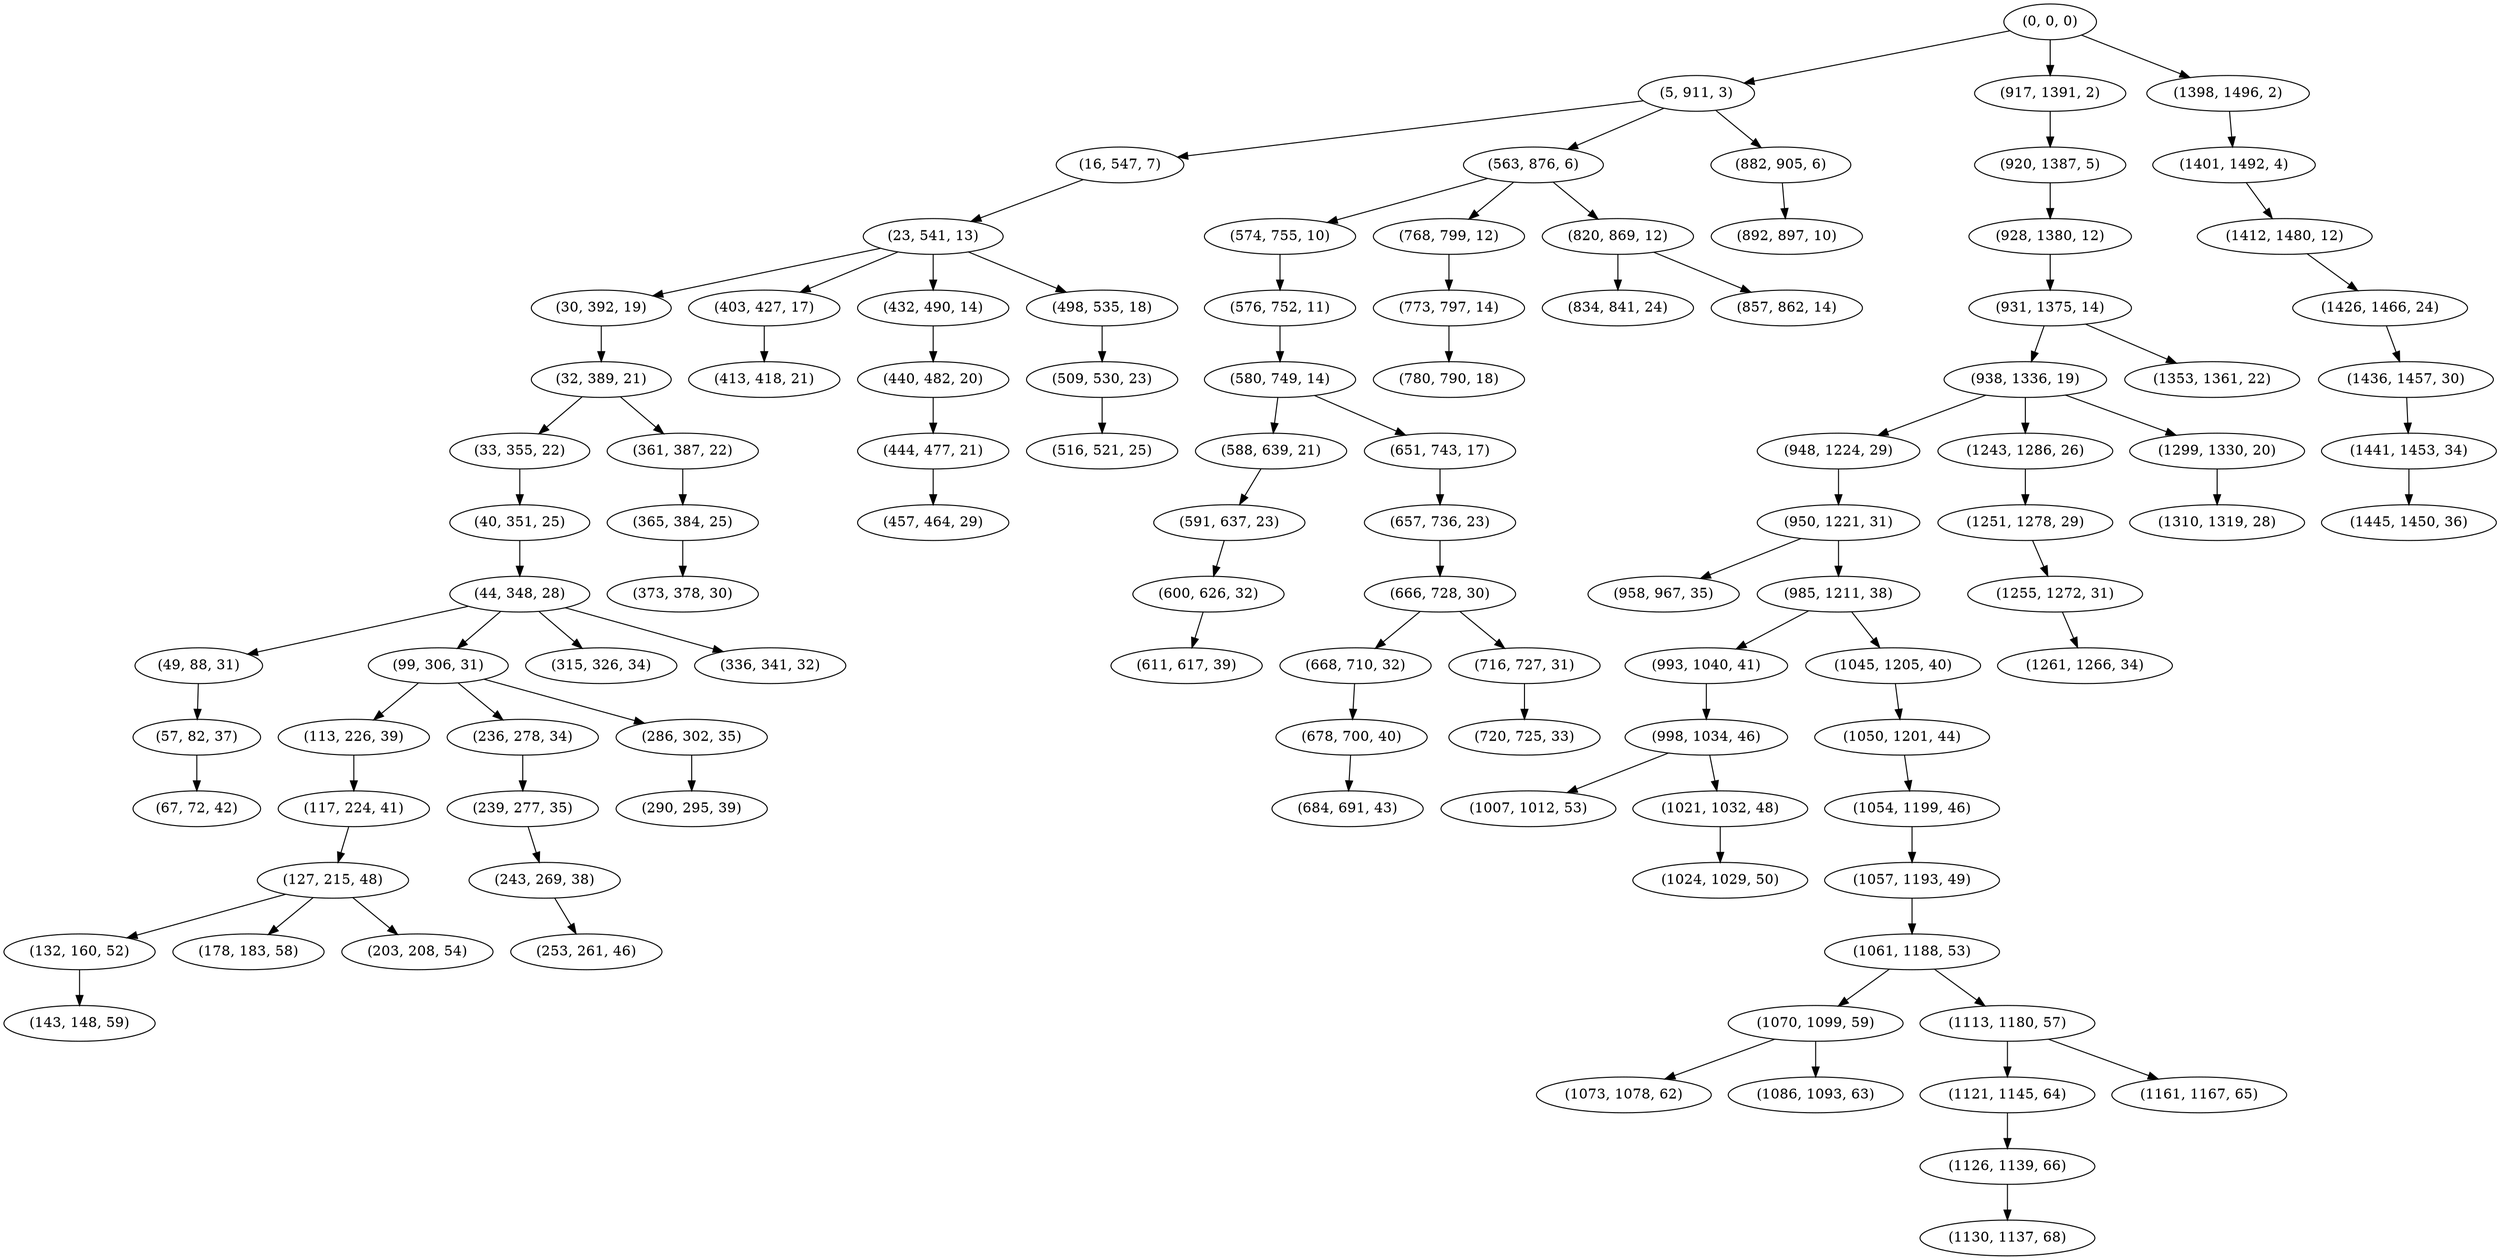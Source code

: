 digraph tree {
    "(0, 0, 0)";
    "(5, 911, 3)";
    "(16, 547, 7)";
    "(23, 541, 13)";
    "(30, 392, 19)";
    "(32, 389, 21)";
    "(33, 355, 22)";
    "(40, 351, 25)";
    "(44, 348, 28)";
    "(49, 88, 31)";
    "(57, 82, 37)";
    "(67, 72, 42)";
    "(99, 306, 31)";
    "(113, 226, 39)";
    "(117, 224, 41)";
    "(127, 215, 48)";
    "(132, 160, 52)";
    "(143, 148, 59)";
    "(178, 183, 58)";
    "(203, 208, 54)";
    "(236, 278, 34)";
    "(239, 277, 35)";
    "(243, 269, 38)";
    "(253, 261, 46)";
    "(286, 302, 35)";
    "(290, 295, 39)";
    "(315, 326, 34)";
    "(336, 341, 32)";
    "(361, 387, 22)";
    "(365, 384, 25)";
    "(373, 378, 30)";
    "(403, 427, 17)";
    "(413, 418, 21)";
    "(432, 490, 14)";
    "(440, 482, 20)";
    "(444, 477, 21)";
    "(457, 464, 29)";
    "(498, 535, 18)";
    "(509, 530, 23)";
    "(516, 521, 25)";
    "(563, 876, 6)";
    "(574, 755, 10)";
    "(576, 752, 11)";
    "(580, 749, 14)";
    "(588, 639, 21)";
    "(591, 637, 23)";
    "(600, 626, 32)";
    "(611, 617, 39)";
    "(651, 743, 17)";
    "(657, 736, 23)";
    "(666, 728, 30)";
    "(668, 710, 32)";
    "(678, 700, 40)";
    "(684, 691, 43)";
    "(716, 727, 31)";
    "(720, 725, 33)";
    "(768, 799, 12)";
    "(773, 797, 14)";
    "(780, 790, 18)";
    "(820, 869, 12)";
    "(834, 841, 24)";
    "(857, 862, 14)";
    "(882, 905, 6)";
    "(892, 897, 10)";
    "(917, 1391, 2)";
    "(920, 1387, 5)";
    "(928, 1380, 12)";
    "(931, 1375, 14)";
    "(938, 1336, 19)";
    "(948, 1224, 29)";
    "(950, 1221, 31)";
    "(958, 967, 35)";
    "(985, 1211, 38)";
    "(993, 1040, 41)";
    "(998, 1034, 46)";
    "(1007, 1012, 53)";
    "(1021, 1032, 48)";
    "(1024, 1029, 50)";
    "(1045, 1205, 40)";
    "(1050, 1201, 44)";
    "(1054, 1199, 46)";
    "(1057, 1193, 49)";
    "(1061, 1188, 53)";
    "(1070, 1099, 59)";
    "(1073, 1078, 62)";
    "(1086, 1093, 63)";
    "(1113, 1180, 57)";
    "(1121, 1145, 64)";
    "(1126, 1139, 66)";
    "(1130, 1137, 68)";
    "(1161, 1167, 65)";
    "(1243, 1286, 26)";
    "(1251, 1278, 29)";
    "(1255, 1272, 31)";
    "(1261, 1266, 34)";
    "(1299, 1330, 20)";
    "(1310, 1319, 28)";
    "(1353, 1361, 22)";
    "(1398, 1496, 2)";
    "(1401, 1492, 4)";
    "(1412, 1480, 12)";
    "(1426, 1466, 24)";
    "(1436, 1457, 30)";
    "(1441, 1453, 34)";
    "(1445, 1450, 36)";
    "(0, 0, 0)" -> "(5, 911, 3)";
    "(0, 0, 0)" -> "(917, 1391, 2)";
    "(0, 0, 0)" -> "(1398, 1496, 2)";
    "(5, 911, 3)" -> "(16, 547, 7)";
    "(5, 911, 3)" -> "(563, 876, 6)";
    "(5, 911, 3)" -> "(882, 905, 6)";
    "(16, 547, 7)" -> "(23, 541, 13)";
    "(23, 541, 13)" -> "(30, 392, 19)";
    "(23, 541, 13)" -> "(403, 427, 17)";
    "(23, 541, 13)" -> "(432, 490, 14)";
    "(23, 541, 13)" -> "(498, 535, 18)";
    "(30, 392, 19)" -> "(32, 389, 21)";
    "(32, 389, 21)" -> "(33, 355, 22)";
    "(32, 389, 21)" -> "(361, 387, 22)";
    "(33, 355, 22)" -> "(40, 351, 25)";
    "(40, 351, 25)" -> "(44, 348, 28)";
    "(44, 348, 28)" -> "(49, 88, 31)";
    "(44, 348, 28)" -> "(99, 306, 31)";
    "(44, 348, 28)" -> "(315, 326, 34)";
    "(44, 348, 28)" -> "(336, 341, 32)";
    "(49, 88, 31)" -> "(57, 82, 37)";
    "(57, 82, 37)" -> "(67, 72, 42)";
    "(99, 306, 31)" -> "(113, 226, 39)";
    "(99, 306, 31)" -> "(236, 278, 34)";
    "(99, 306, 31)" -> "(286, 302, 35)";
    "(113, 226, 39)" -> "(117, 224, 41)";
    "(117, 224, 41)" -> "(127, 215, 48)";
    "(127, 215, 48)" -> "(132, 160, 52)";
    "(127, 215, 48)" -> "(178, 183, 58)";
    "(127, 215, 48)" -> "(203, 208, 54)";
    "(132, 160, 52)" -> "(143, 148, 59)";
    "(236, 278, 34)" -> "(239, 277, 35)";
    "(239, 277, 35)" -> "(243, 269, 38)";
    "(243, 269, 38)" -> "(253, 261, 46)";
    "(286, 302, 35)" -> "(290, 295, 39)";
    "(361, 387, 22)" -> "(365, 384, 25)";
    "(365, 384, 25)" -> "(373, 378, 30)";
    "(403, 427, 17)" -> "(413, 418, 21)";
    "(432, 490, 14)" -> "(440, 482, 20)";
    "(440, 482, 20)" -> "(444, 477, 21)";
    "(444, 477, 21)" -> "(457, 464, 29)";
    "(498, 535, 18)" -> "(509, 530, 23)";
    "(509, 530, 23)" -> "(516, 521, 25)";
    "(563, 876, 6)" -> "(574, 755, 10)";
    "(563, 876, 6)" -> "(768, 799, 12)";
    "(563, 876, 6)" -> "(820, 869, 12)";
    "(574, 755, 10)" -> "(576, 752, 11)";
    "(576, 752, 11)" -> "(580, 749, 14)";
    "(580, 749, 14)" -> "(588, 639, 21)";
    "(580, 749, 14)" -> "(651, 743, 17)";
    "(588, 639, 21)" -> "(591, 637, 23)";
    "(591, 637, 23)" -> "(600, 626, 32)";
    "(600, 626, 32)" -> "(611, 617, 39)";
    "(651, 743, 17)" -> "(657, 736, 23)";
    "(657, 736, 23)" -> "(666, 728, 30)";
    "(666, 728, 30)" -> "(668, 710, 32)";
    "(666, 728, 30)" -> "(716, 727, 31)";
    "(668, 710, 32)" -> "(678, 700, 40)";
    "(678, 700, 40)" -> "(684, 691, 43)";
    "(716, 727, 31)" -> "(720, 725, 33)";
    "(768, 799, 12)" -> "(773, 797, 14)";
    "(773, 797, 14)" -> "(780, 790, 18)";
    "(820, 869, 12)" -> "(834, 841, 24)";
    "(820, 869, 12)" -> "(857, 862, 14)";
    "(882, 905, 6)" -> "(892, 897, 10)";
    "(917, 1391, 2)" -> "(920, 1387, 5)";
    "(920, 1387, 5)" -> "(928, 1380, 12)";
    "(928, 1380, 12)" -> "(931, 1375, 14)";
    "(931, 1375, 14)" -> "(938, 1336, 19)";
    "(931, 1375, 14)" -> "(1353, 1361, 22)";
    "(938, 1336, 19)" -> "(948, 1224, 29)";
    "(938, 1336, 19)" -> "(1243, 1286, 26)";
    "(938, 1336, 19)" -> "(1299, 1330, 20)";
    "(948, 1224, 29)" -> "(950, 1221, 31)";
    "(950, 1221, 31)" -> "(958, 967, 35)";
    "(950, 1221, 31)" -> "(985, 1211, 38)";
    "(985, 1211, 38)" -> "(993, 1040, 41)";
    "(985, 1211, 38)" -> "(1045, 1205, 40)";
    "(993, 1040, 41)" -> "(998, 1034, 46)";
    "(998, 1034, 46)" -> "(1007, 1012, 53)";
    "(998, 1034, 46)" -> "(1021, 1032, 48)";
    "(1021, 1032, 48)" -> "(1024, 1029, 50)";
    "(1045, 1205, 40)" -> "(1050, 1201, 44)";
    "(1050, 1201, 44)" -> "(1054, 1199, 46)";
    "(1054, 1199, 46)" -> "(1057, 1193, 49)";
    "(1057, 1193, 49)" -> "(1061, 1188, 53)";
    "(1061, 1188, 53)" -> "(1070, 1099, 59)";
    "(1061, 1188, 53)" -> "(1113, 1180, 57)";
    "(1070, 1099, 59)" -> "(1073, 1078, 62)";
    "(1070, 1099, 59)" -> "(1086, 1093, 63)";
    "(1113, 1180, 57)" -> "(1121, 1145, 64)";
    "(1113, 1180, 57)" -> "(1161, 1167, 65)";
    "(1121, 1145, 64)" -> "(1126, 1139, 66)";
    "(1126, 1139, 66)" -> "(1130, 1137, 68)";
    "(1243, 1286, 26)" -> "(1251, 1278, 29)";
    "(1251, 1278, 29)" -> "(1255, 1272, 31)";
    "(1255, 1272, 31)" -> "(1261, 1266, 34)";
    "(1299, 1330, 20)" -> "(1310, 1319, 28)";
    "(1398, 1496, 2)" -> "(1401, 1492, 4)";
    "(1401, 1492, 4)" -> "(1412, 1480, 12)";
    "(1412, 1480, 12)" -> "(1426, 1466, 24)";
    "(1426, 1466, 24)" -> "(1436, 1457, 30)";
    "(1436, 1457, 30)" -> "(1441, 1453, 34)";
    "(1441, 1453, 34)" -> "(1445, 1450, 36)";
}
